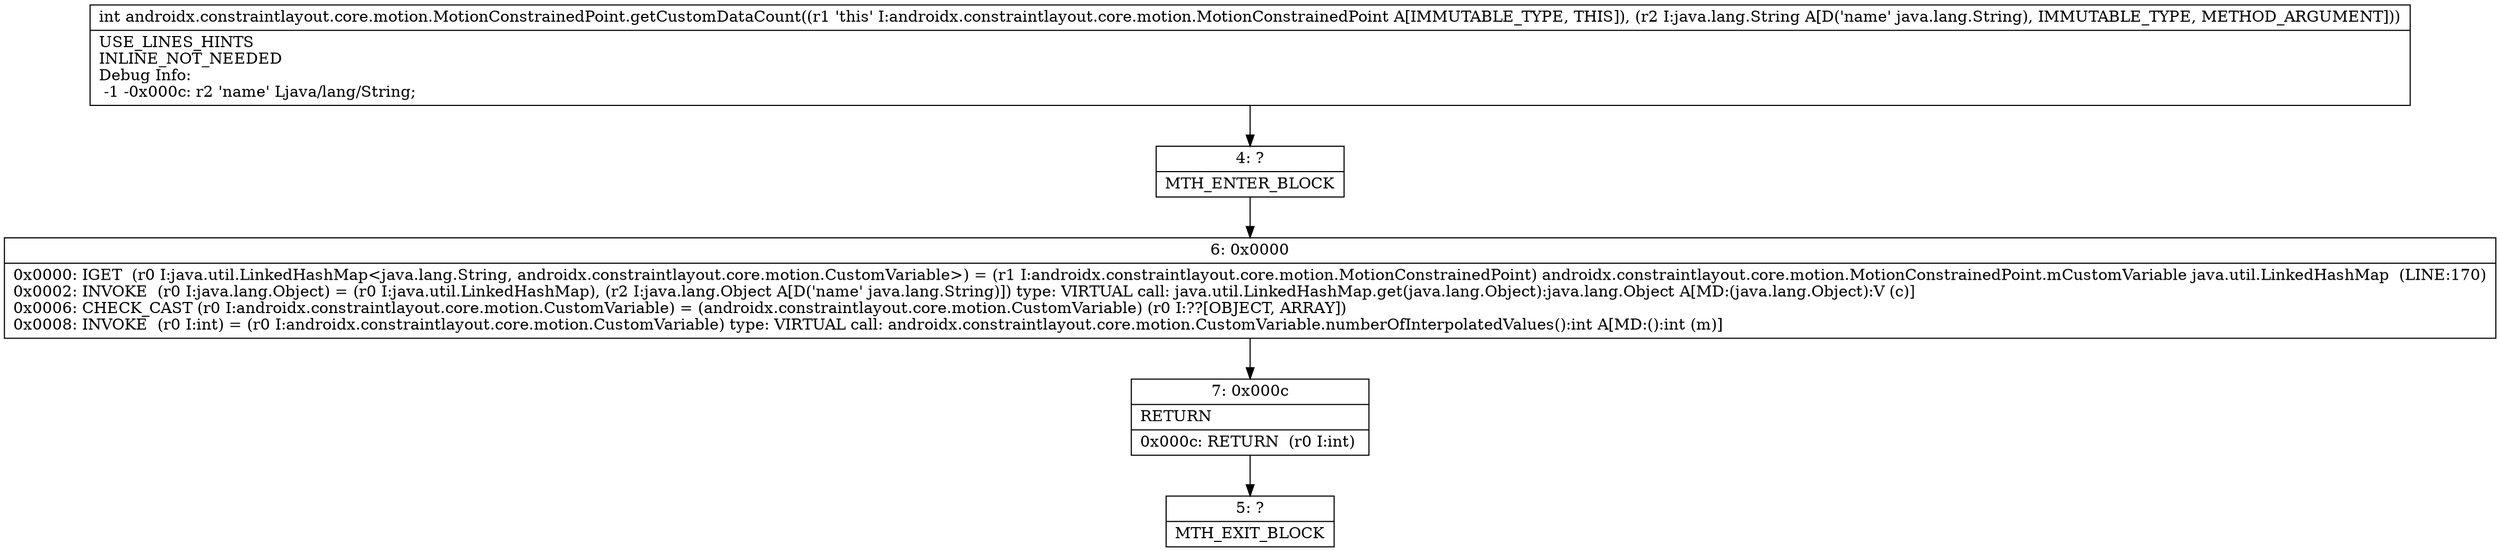 digraph "CFG forandroidx.constraintlayout.core.motion.MotionConstrainedPoint.getCustomDataCount(Ljava\/lang\/String;)I" {
Node_4 [shape=record,label="{4\:\ ?|MTH_ENTER_BLOCK\l}"];
Node_6 [shape=record,label="{6\:\ 0x0000|0x0000: IGET  (r0 I:java.util.LinkedHashMap\<java.lang.String, androidx.constraintlayout.core.motion.CustomVariable\>) = (r1 I:androidx.constraintlayout.core.motion.MotionConstrainedPoint) androidx.constraintlayout.core.motion.MotionConstrainedPoint.mCustomVariable java.util.LinkedHashMap  (LINE:170)\l0x0002: INVOKE  (r0 I:java.lang.Object) = (r0 I:java.util.LinkedHashMap), (r2 I:java.lang.Object A[D('name' java.lang.String)]) type: VIRTUAL call: java.util.LinkedHashMap.get(java.lang.Object):java.lang.Object A[MD:(java.lang.Object):V (c)]\l0x0006: CHECK_CAST (r0 I:androidx.constraintlayout.core.motion.CustomVariable) = (androidx.constraintlayout.core.motion.CustomVariable) (r0 I:??[OBJECT, ARRAY]) \l0x0008: INVOKE  (r0 I:int) = (r0 I:androidx.constraintlayout.core.motion.CustomVariable) type: VIRTUAL call: androidx.constraintlayout.core.motion.CustomVariable.numberOfInterpolatedValues():int A[MD:():int (m)]\l}"];
Node_7 [shape=record,label="{7\:\ 0x000c|RETURN\l|0x000c: RETURN  (r0 I:int) \l}"];
Node_5 [shape=record,label="{5\:\ ?|MTH_EXIT_BLOCK\l}"];
MethodNode[shape=record,label="{int androidx.constraintlayout.core.motion.MotionConstrainedPoint.getCustomDataCount((r1 'this' I:androidx.constraintlayout.core.motion.MotionConstrainedPoint A[IMMUTABLE_TYPE, THIS]), (r2 I:java.lang.String A[D('name' java.lang.String), IMMUTABLE_TYPE, METHOD_ARGUMENT]))  | USE_LINES_HINTS\lINLINE_NOT_NEEDED\lDebug Info:\l  \-1 \-0x000c: r2 'name' Ljava\/lang\/String;\l}"];
MethodNode -> Node_4;Node_4 -> Node_6;
Node_6 -> Node_7;
Node_7 -> Node_5;
}

